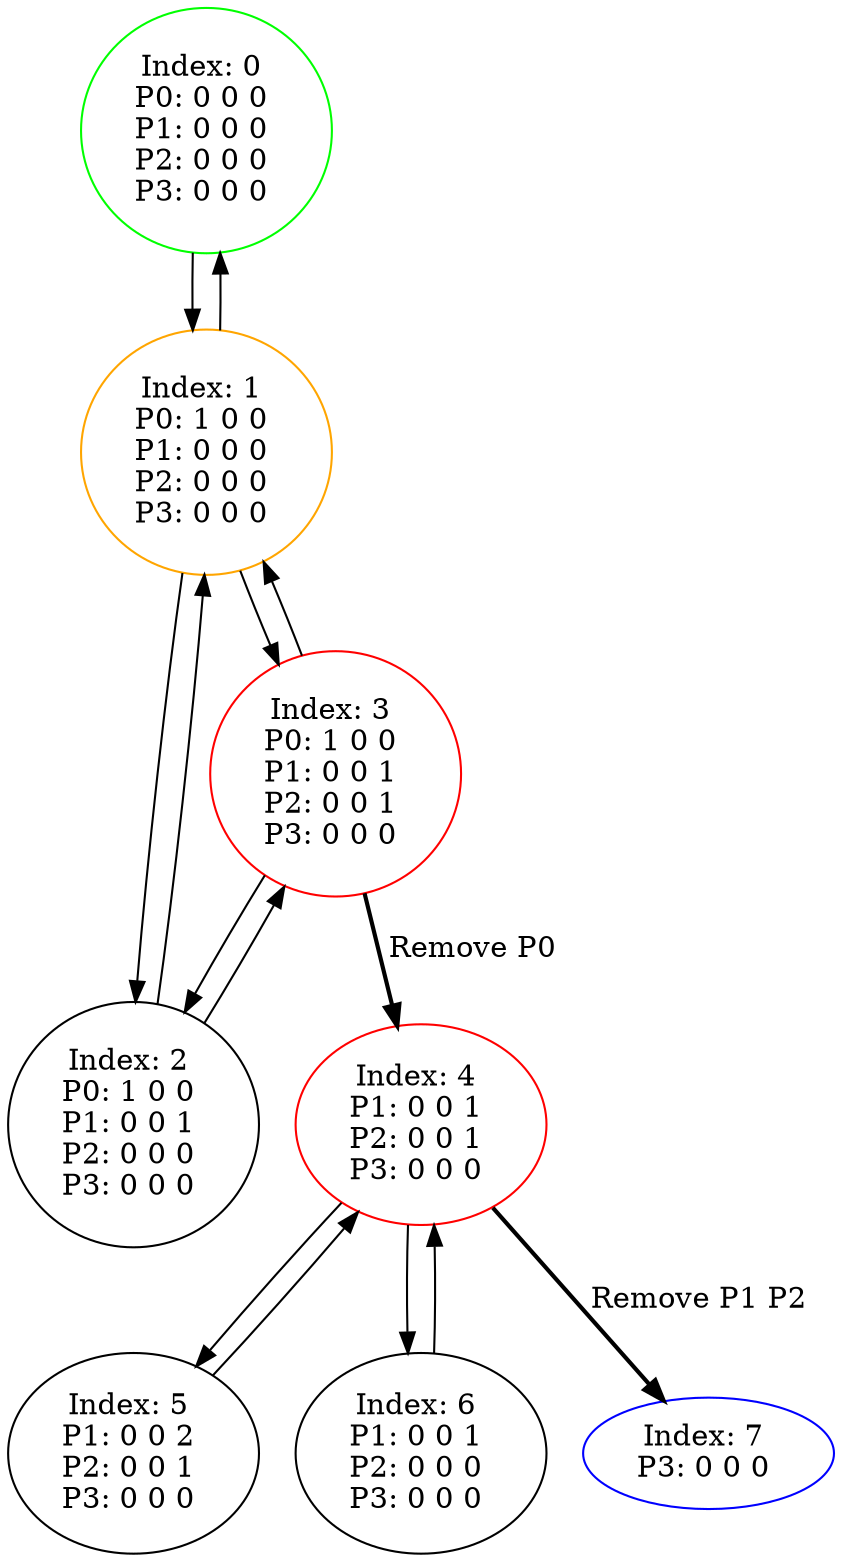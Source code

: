 digraph G {
color = "black"
0[label = "Index: 0 
P0: 0 0 0 
P1: 0 0 0 
P2: 0 0 0 
P3: 0 0 0 
", color = "green"]
1[label = "Index: 1 
P0: 1 0 0 
P1: 0 0 0 
P2: 0 0 0 
P3: 0 0 0 
", color = "orange"]
2[label = "Index: 2 
P0: 1 0 0 
P1: 0 0 1 
P2: 0 0 0 
P3: 0 0 0 
"]
3[label = "Index: 3 
P0: 1 0 0 
P1: 0 0 1 
P2: 0 0 1 
P3: 0 0 0 
", color = "red"]
4[label = "Index: 4 
P1: 0 0 1 
P2: 0 0 1 
P3: 0 0 0 
", color = "red"]
5[label = "Index: 5 
P1: 0 0 2 
P2: 0 0 1 
P3: 0 0 0 
"]
6[label = "Index: 6 
P1: 0 0 1 
P2: 0 0 0 
P3: 0 0 0 
"]
7[label = "Index: 7 
P3: 0 0 0 
", color = "blue"]
0 -> 1

1 -> 0
1 -> 2
1 -> 3

2 -> 1
2 -> 3

3 -> 1
3 -> 2
3 -> 4[style=bold label=" Remove P0 "];


4 -> 5
4 -> 6
4 -> 7[style=bold label=" Remove P1 P2 "];


5 -> 4

6 -> 4

}
